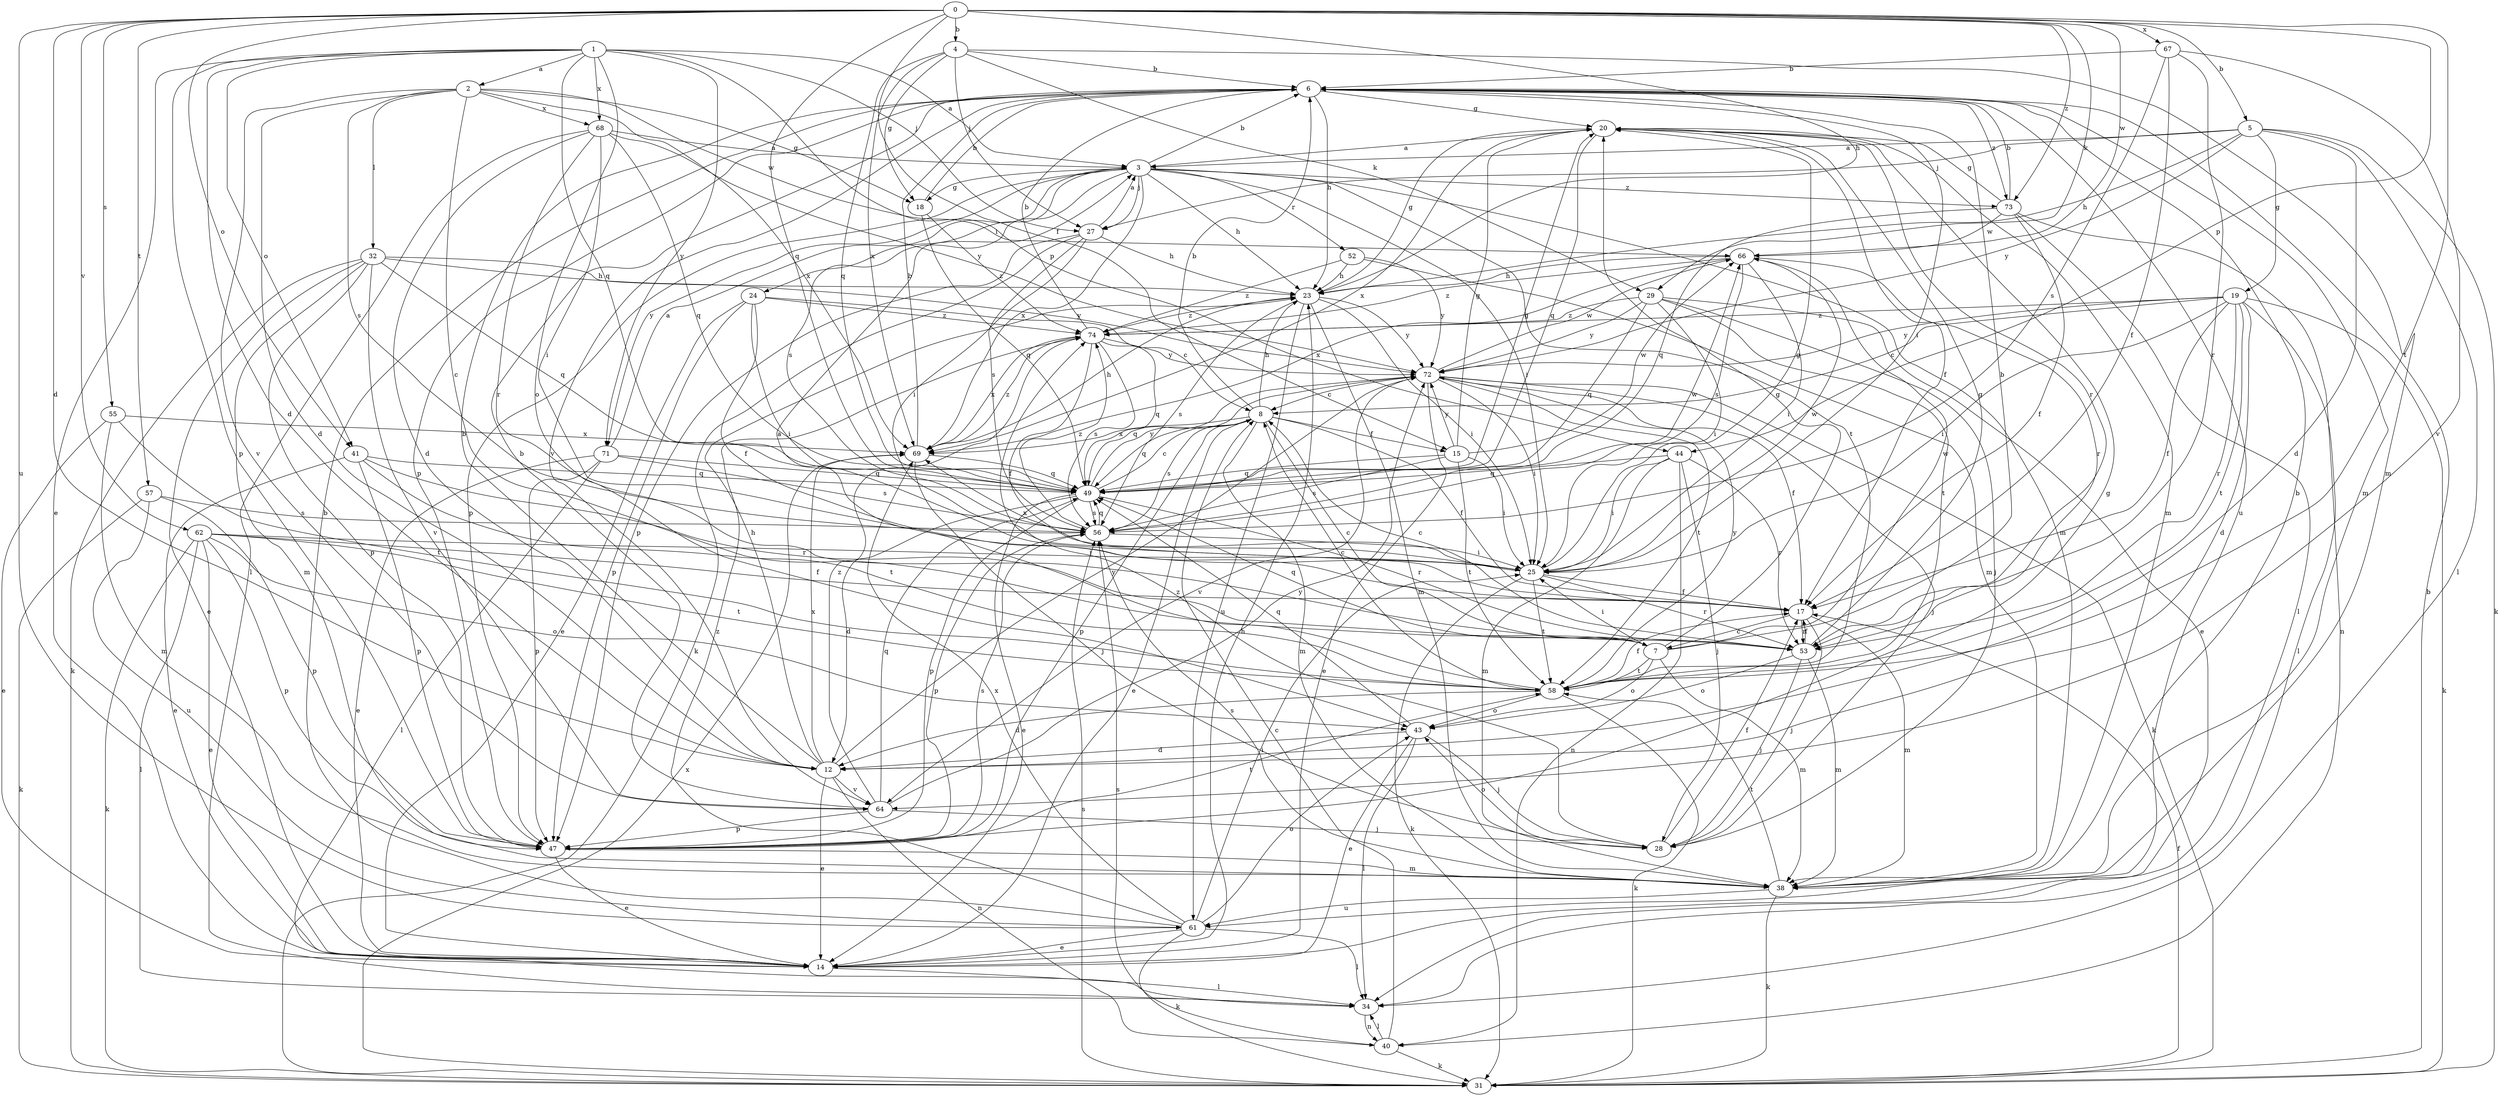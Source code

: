 strict digraph  {
0;
1;
2;
3;
4;
5;
6;
7;
8;
12;
14;
15;
17;
18;
19;
20;
23;
24;
25;
27;
28;
29;
31;
32;
34;
38;
40;
41;
43;
44;
47;
49;
52;
53;
55;
56;
57;
58;
61;
62;
64;
66;
67;
68;
69;
71;
72;
73;
74;
0 -> 4  [label=b];
0 -> 5  [label=b];
0 -> 12  [label=d];
0 -> 15  [label=f];
0 -> 23  [label=h];
0 -> 29  [label=k];
0 -> 41  [label=o];
0 -> 44  [label=p];
0 -> 49  [label=q];
0 -> 55  [label=s];
0 -> 57  [label=t];
0 -> 58  [label=t];
0 -> 61  [label=u];
0 -> 62  [label=v];
0 -> 66  [label=w];
0 -> 67  [label=x];
0 -> 73  [label=z];
1 -> 2  [label=a];
1 -> 3  [label=a];
1 -> 12  [label=d];
1 -> 14  [label=e];
1 -> 27  [label=j];
1 -> 41  [label=o];
1 -> 43  [label=o];
1 -> 44  [label=p];
1 -> 47  [label=p];
1 -> 49  [label=q];
1 -> 68  [label=x];
1 -> 71  [label=y];
2 -> 7  [label=c];
2 -> 12  [label=d];
2 -> 18  [label=g];
2 -> 32  [label=l];
2 -> 56  [label=s];
2 -> 64  [label=v];
2 -> 66  [label=w];
2 -> 68  [label=x];
2 -> 69  [label=x];
3 -> 6  [label=b];
3 -> 18  [label=g];
3 -> 23  [label=h];
3 -> 24  [label=i];
3 -> 25  [label=i];
3 -> 27  [label=j];
3 -> 38  [label=m];
3 -> 47  [label=p];
3 -> 52  [label=r];
3 -> 56  [label=s];
3 -> 58  [label=t];
3 -> 69  [label=x];
3 -> 71  [label=y];
3 -> 73  [label=z];
4 -> 6  [label=b];
4 -> 18  [label=g];
4 -> 27  [label=j];
4 -> 29  [label=k];
4 -> 38  [label=m];
4 -> 49  [label=q];
4 -> 69  [label=x];
5 -> 3  [label=a];
5 -> 12  [label=d];
5 -> 19  [label=g];
5 -> 23  [label=h];
5 -> 27  [label=j];
5 -> 31  [label=k];
5 -> 34  [label=l];
5 -> 72  [label=y];
6 -> 20  [label=g];
6 -> 23  [label=h];
6 -> 25  [label=i];
6 -> 38  [label=m];
6 -> 47  [label=p];
6 -> 61  [label=u];
6 -> 64  [label=v];
6 -> 73  [label=z];
7 -> 6  [label=b];
7 -> 20  [label=g];
7 -> 25  [label=i];
7 -> 38  [label=m];
7 -> 43  [label=o];
7 -> 49  [label=q];
7 -> 58  [label=t];
7 -> 66  [label=w];
8 -> 6  [label=b];
8 -> 7  [label=c];
8 -> 14  [label=e];
8 -> 15  [label=f];
8 -> 17  [label=f];
8 -> 23  [label=h];
8 -> 38  [label=m];
8 -> 47  [label=p];
8 -> 49  [label=q];
8 -> 56  [label=s];
8 -> 69  [label=x];
12 -> 6  [label=b];
12 -> 14  [label=e];
12 -> 23  [label=h];
12 -> 40  [label=n];
12 -> 64  [label=v];
12 -> 69  [label=x];
12 -> 72  [label=y];
14 -> 23  [label=h];
14 -> 34  [label=l];
15 -> 20  [label=g];
15 -> 25  [label=i];
15 -> 49  [label=q];
15 -> 56  [label=s];
15 -> 58  [label=t];
15 -> 66  [label=w];
15 -> 72  [label=y];
17 -> 7  [label=c];
17 -> 28  [label=j];
17 -> 38  [label=m];
17 -> 53  [label=r];
18 -> 6  [label=b];
18 -> 49  [label=q];
18 -> 74  [label=z];
19 -> 8  [label=c];
19 -> 12  [label=d];
19 -> 17  [label=f];
19 -> 25  [label=i];
19 -> 31  [label=k];
19 -> 34  [label=l];
19 -> 53  [label=r];
19 -> 58  [label=t];
19 -> 72  [label=y];
19 -> 74  [label=z];
20 -> 3  [label=a];
20 -> 17  [label=f];
20 -> 38  [label=m];
20 -> 49  [label=q];
20 -> 53  [label=r];
20 -> 69  [label=x];
23 -> 20  [label=g];
23 -> 25  [label=i];
23 -> 38  [label=m];
23 -> 56  [label=s];
23 -> 61  [label=u];
23 -> 72  [label=y];
23 -> 74  [label=z];
24 -> 8  [label=c];
24 -> 14  [label=e];
24 -> 17  [label=f];
24 -> 25  [label=i];
24 -> 47  [label=p];
24 -> 74  [label=z];
25 -> 17  [label=f];
25 -> 20  [label=g];
25 -> 31  [label=k];
25 -> 53  [label=r];
25 -> 58  [label=t];
25 -> 66  [label=w];
25 -> 69  [label=x];
27 -> 3  [label=a];
27 -> 23  [label=h];
27 -> 25  [label=i];
27 -> 31  [label=k];
27 -> 47  [label=p];
27 -> 56  [label=s];
28 -> 17  [label=f];
28 -> 43  [label=o];
28 -> 74  [label=z];
29 -> 14  [label=e];
29 -> 25  [label=i];
29 -> 28  [label=j];
29 -> 49  [label=q];
29 -> 58  [label=t];
29 -> 72  [label=y];
29 -> 74  [label=z];
31 -> 6  [label=b];
31 -> 17  [label=f];
31 -> 56  [label=s];
31 -> 69  [label=x];
32 -> 14  [label=e];
32 -> 23  [label=h];
32 -> 31  [label=k];
32 -> 38  [label=m];
32 -> 47  [label=p];
32 -> 49  [label=q];
32 -> 64  [label=v];
32 -> 72  [label=y];
34 -> 40  [label=n];
38 -> 6  [label=b];
38 -> 31  [label=k];
38 -> 56  [label=s];
38 -> 58  [label=t];
38 -> 61  [label=u];
40 -> 8  [label=c];
40 -> 31  [label=k];
40 -> 34  [label=l];
40 -> 56  [label=s];
41 -> 14  [label=e];
41 -> 47  [label=p];
41 -> 49  [label=q];
41 -> 53  [label=r];
41 -> 58  [label=t];
43 -> 12  [label=d];
43 -> 14  [label=e];
43 -> 28  [label=j];
43 -> 34  [label=l];
43 -> 49  [label=q];
44 -> 25  [label=i];
44 -> 28  [label=j];
44 -> 38  [label=m];
44 -> 40  [label=n];
44 -> 49  [label=q];
44 -> 53  [label=r];
47 -> 14  [label=e];
47 -> 20  [label=g];
47 -> 38  [label=m];
47 -> 56  [label=s];
47 -> 58  [label=t];
49 -> 8  [label=c];
49 -> 12  [label=d];
49 -> 14  [label=e];
49 -> 20  [label=g];
49 -> 47  [label=p];
49 -> 53  [label=r];
49 -> 56  [label=s];
49 -> 72  [label=y];
52 -> 23  [label=h];
52 -> 38  [label=m];
52 -> 72  [label=y];
52 -> 74  [label=z];
53 -> 8  [label=c];
53 -> 17  [label=f];
53 -> 20  [label=g];
53 -> 28  [label=j];
53 -> 38  [label=m];
53 -> 43  [label=o];
55 -> 14  [label=e];
55 -> 38  [label=m];
55 -> 58  [label=t];
55 -> 69  [label=x];
56 -> 25  [label=i];
56 -> 47  [label=p];
56 -> 49  [label=q];
56 -> 66  [label=w];
56 -> 74  [label=z];
57 -> 31  [label=k];
57 -> 47  [label=p];
57 -> 56  [label=s];
57 -> 61  [label=u];
58 -> 3  [label=a];
58 -> 8  [label=c];
58 -> 12  [label=d];
58 -> 17  [label=f];
58 -> 31  [label=k];
58 -> 43  [label=o];
58 -> 72  [label=y];
61 -> 6  [label=b];
61 -> 14  [label=e];
61 -> 25  [label=i];
61 -> 31  [label=k];
61 -> 34  [label=l];
61 -> 43  [label=o];
61 -> 69  [label=x];
61 -> 74  [label=z];
62 -> 14  [label=e];
62 -> 17  [label=f];
62 -> 25  [label=i];
62 -> 31  [label=k];
62 -> 34  [label=l];
62 -> 43  [label=o];
62 -> 47  [label=p];
62 -> 58  [label=t];
64 -> 6  [label=b];
64 -> 28  [label=j];
64 -> 47  [label=p];
64 -> 49  [label=q];
64 -> 72  [label=y];
64 -> 74  [label=z];
66 -> 23  [label=h];
66 -> 25  [label=i];
66 -> 53  [label=r];
66 -> 56  [label=s];
66 -> 69  [label=x];
66 -> 74  [label=z];
67 -> 6  [label=b];
67 -> 17  [label=f];
67 -> 53  [label=r];
67 -> 56  [label=s];
67 -> 64  [label=v];
68 -> 3  [label=a];
68 -> 12  [label=d];
68 -> 25  [label=i];
68 -> 34  [label=l];
68 -> 49  [label=q];
68 -> 53  [label=r];
68 -> 72  [label=y];
69 -> 6  [label=b];
69 -> 23  [label=h];
69 -> 28  [label=j];
69 -> 49  [label=q];
69 -> 74  [label=z];
71 -> 3  [label=a];
71 -> 14  [label=e];
71 -> 34  [label=l];
71 -> 47  [label=p];
71 -> 49  [label=q];
71 -> 56  [label=s];
72 -> 8  [label=c];
72 -> 14  [label=e];
72 -> 17  [label=f];
72 -> 25  [label=i];
72 -> 28  [label=j];
72 -> 31  [label=k];
72 -> 49  [label=q];
72 -> 58  [label=t];
72 -> 64  [label=v];
72 -> 66  [label=w];
73 -> 6  [label=b];
73 -> 17  [label=f];
73 -> 20  [label=g];
73 -> 34  [label=l];
73 -> 40  [label=n];
73 -> 49  [label=q];
73 -> 66  [label=w];
74 -> 6  [label=b];
74 -> 17  [label=f];
74 -> 49  [label=q];
74 -> 56  [label=s];
74 -> 69  [label=x];
74 -> 72  [label=y];
}
